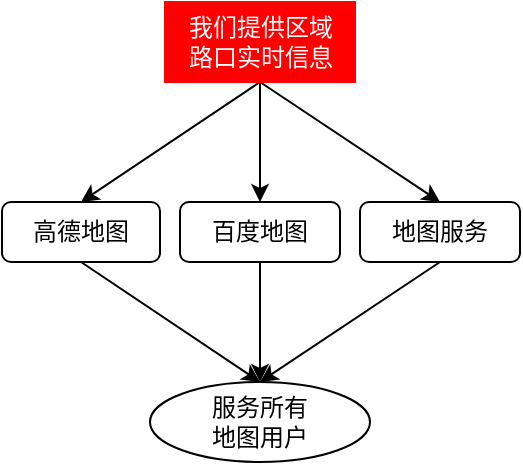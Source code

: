<mxfile version="13.10.0" type="github">
  <diagram id="C5RBs43oDa-KdzZeNtuy" name="Page-1">
    <mxGraphModel dx="1422" dy="762" grid="1" gridSize="10" guides="1" tooltips="1" connect="1" arrows="1" fold="1" page="1" pageScale="1" pageWidth="827" pageHeight="1169" math="0" shadow="0">
      <root>
        <mxCell id="WIyWlLk6GJQsqaUBKTNV-0" />
        <mxCell id="WIyWlLk6GJQsqaUBKTNV-1" parent="WIyWlLk6GJQsqaUBKTNV-0" />
        <mxCell id="NbpXNMF3deSl_Njex5Y6-0" value="服务所有&lt;br&gt;地图用户" style="ellipse;whiteSpace=wrap;html=1;" vertex="1" parent="WIyWlLk6GJQsqaUBKTNV-1">
          <mxGeometry x="340" y="330" width="110" height="40" as="geometry" />
        </mxCell>
        <mxCell id="NbpXNMF3deSl_Njex5Y6-7" style="rounded=0;orthogonalLoop=1;jettySize=auto;html=1;exitX=0.5;exitY=1;exitDx=0;exitDy=0;entryX=0.5;entryY=0;entryDx=0;entryDy=0;" edge="1" parent="WIyWlLk6GJQsqaUBKTNV-1" source="NbpXNMF3deSl_Njex5Y6-3" target="NbpXNMF3deSl_Njex5Y6-0">
          <mxGeometry relative="1" as="geometry" />
        </mxCell>
        <mxCell id="NbpXNMF3deSl_Njex5Y6-3" value="高德地图" style="rounded=1;whiteSpace=wrap;html=1;" vertex="1" parent="WIyWlLk6GJQsqaUBKTNV-1">
          <mxGeometry x="266" y="240" width="79" height="30" as="geometry" />
        </mxCell>
        <mxCell id="NbpXNMF3deSl_Njex5Y6-8" style="edgeStyle=none;rounded=0;orthogonalLoop=1;jettySize=auto;html=1;exitX=0.5;exitY=1;exitDx=0;exitDy=0;" edge="1" parent="WIyWlLk6GJQsqaUBKTNV-1" source="NbpXNMF3deSl_Njex5Y6-4" target="NbpXNMF3deSl_Njex5Y6-0">
          <mxGeometry relative="1" as="geometry" />
        </mxCell>
        <mxCell id="NbpXNMF3deSl_Njex5Y6-4" value="百度地图" style="rounded=1;whiteSpace=wrap;html=1;" vertex="1" parent="WIyWlLk6GJQsqaUBKTNV-1">
          <mxGeometry x="355" y="240" width="80" height="30" as="geometry" />
        </mxCell>
        <mxCell id="NbpXNMF3deSl_Njex5Y6-10" style="edgeStyle=none;rounded=0;orthogonalLoop=1;jettySize=auto;html=1;exitX=0.5;exitY=1;exitDx=0;exitDy=0;entryX=0.5;entryY=0;entryDx=0;entryDy=0;" edge="1" parent="WIyWlLk6GJQsqaUBKTNV-1" source="NbpXNMF3deSl_Njex5Y6-5" target="NbpXNMF3deSl_Njex5Y6-0">
          <mxGeometry relative="1" as="geometry" />
        </mxCell>
        <mxCell id="NbpXNMF3deSl_Njex5Y6-5" value="地图服务" style="rounded=1;whiteSpace=wrap;html=1;" vertex="1" parent="WIyWlLk6GJQsqaUBKTNV-1">
          <mxGeometry x="445" y="240" width="80" height="30" as="geometry" />
        </mxCell>
        <mxCell id="NbpXNMF3deSl_Njex5Y6-13" style="edgeStyle=none;rounded=0;orthogonalLoop=1;jettySize=auto;html=1;entryX=0.5;entryY=0;entryDx=0;entryDy=0;" edge="1" parent="WIyWlLk6GJQsqaUBKTNV-1" source="NbpXNMF3deSl_Njex5Y6-12" target="NbpXNMF3deSl_Njex5Y6-4">
          <mxGeometry relative="1" as="geometry" />
        </mxCell>
        <mxCell id="NbpXNMF3deSl_Njex5Y6-14" style="edgeStyle=none;rounded=0;orthogonalLoop=1;jettySize=auto;html=1;exitX=0.5;exitY=1;exitDx=0;exitDy=0;entryX=0.5;entryY=0;entryDx=0;entryDy=0;" edge="1" parent="WIyWlLk6GJQsqaUBKTNV-1" source="NbpXNMF3deSl_Njex5Y6-12" target="NbpXNMF3deSl_Njex5Y6-3">
          <mxGeometry relative="1" as="geometry" />
        </mxCell>
        <mxCell id="NbpXNMF3deSl_Njex5Y6-15" style="edgeStyle=none;rounded=0;orthogonalLoop=1;jettySize=auto;html=1;exitX=0.5;exitY=1;exitDx=0;exitDy=0;entryX=0.5;entryY=0;entryDx=0;entryDy=0;" edge="1" parent="WIyWlLk6GJQsqaUBKTNV-1" source="NbpXNMF3deSl_Njex5Y6-12" target="NbpXNMF3deSl_Njex5Y6-5">
          <mxGeometry relative="1" as="geometry" />
        </mxCell>
        <mxCell id="NbpXNMF3deSl_Njex5Y6-12" value="&lt;font color=&quot;#ffffff&quot;&gt;我们提供区域&lt;br&gt;路口实时信息&lt;/font&gt;" style="rounded=0;whiteSpace=wrap;html=1;strokeColor=#FF0000;fillColor=#FF0000;" vertex="1" parent="WIyWlLk6GJQsqaUBKTNV-1">
          <mxGeometry x="347.5" y="140" width="95" height="40" as="geometry" />
        </mxCell>
      </root>
    </mxGraphModel>
  </diagram>
</mxfile>
